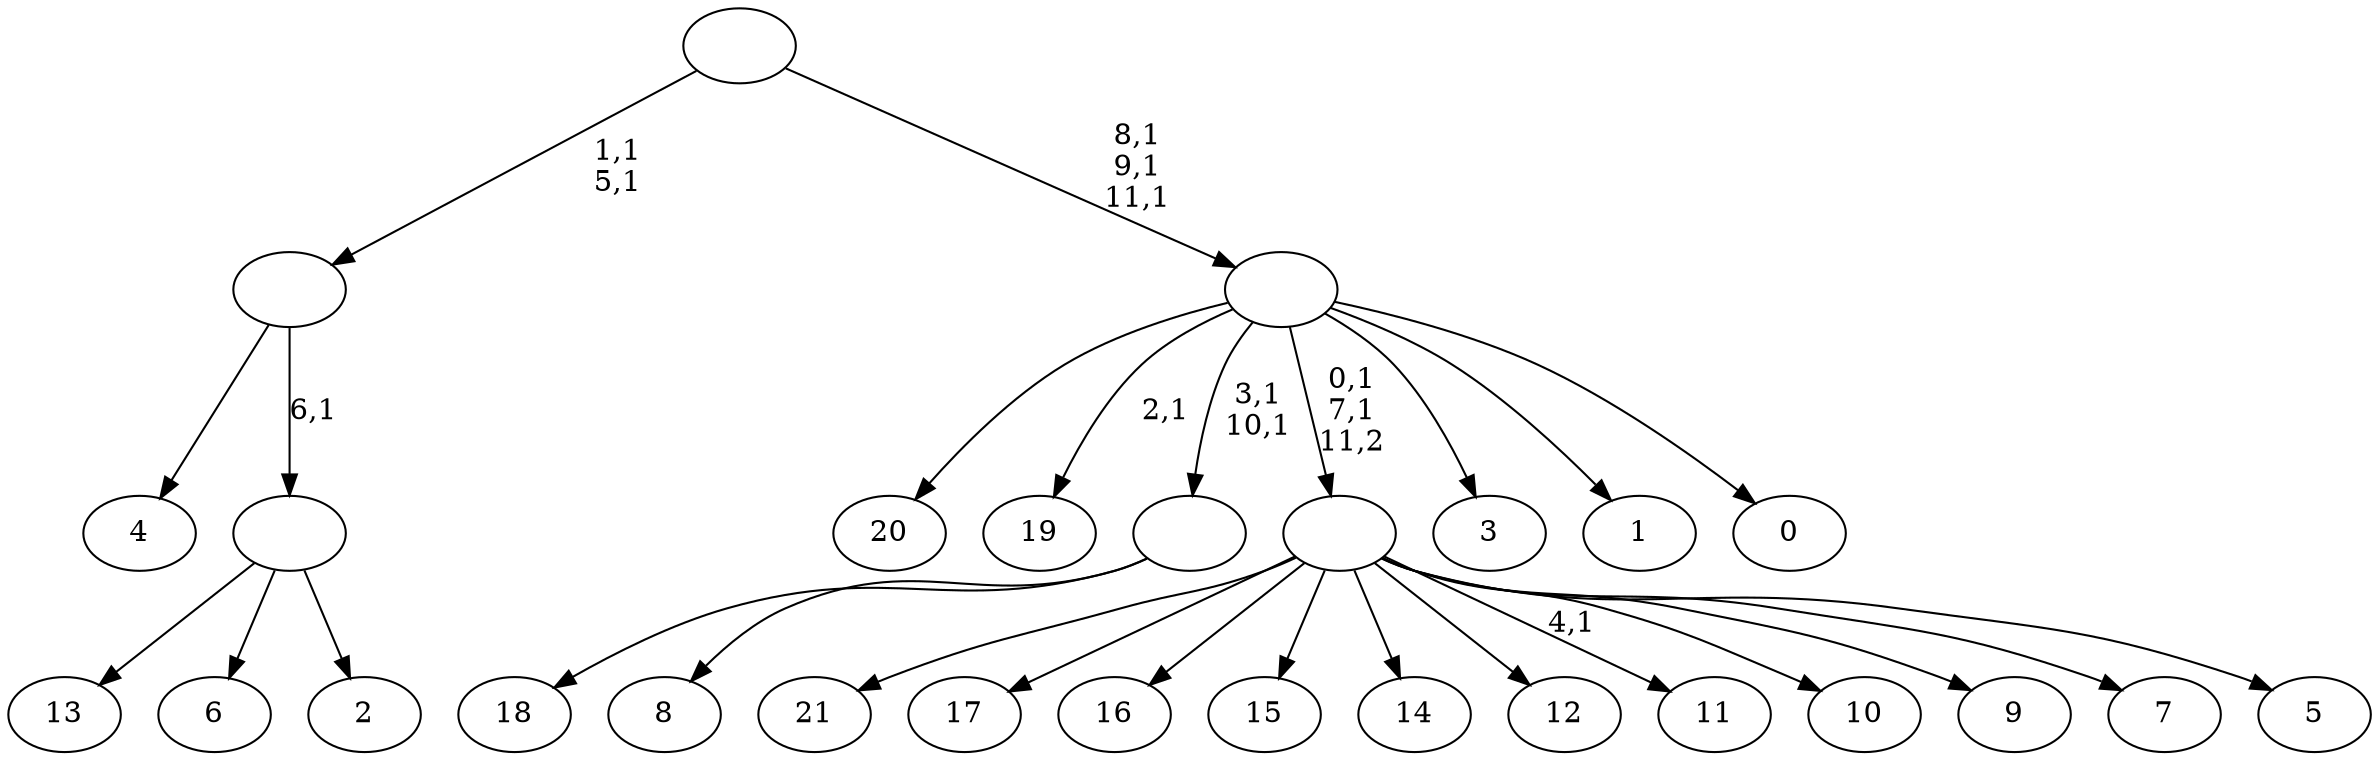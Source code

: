 digraph T {
	34 [label="21"]
	33 [label="20"]
	32 [label="19"]
	30 [label="18"]
	29 [label="17"]
	28 [label="16"]
	27 [label="15"]
	26 [label="14"]
	25 [label="13"]
	24 [label="12"]
	23 [label="11"]
	21 [label="10"]
	20 [label="9"]
	19 [label="8"]
	18 [label=""]
	16 [label="7"]
	15 [label="6"]
	14 [label="5"]
	13 [label=""]
	11 [label="4"]
	10 [label="3"]
	9 [label="2"]
	8 [label=""]
	7 [label=""]
	5 [label="1"]
	4 [label="0"]
	3 [label=""]
	0 [label=""]
	18 -> 30 [label=""]
	18 -> 19 [label=""]
	13 -> 23 [label="4,1"]
	13 -> 34 [label=""]
	13 -> 29 [label=""]
	13 -> 28 [label=""]
	13 -> 27 [label=""]
	13 -> 26 [label=""]
	13 -> 24 [label=""]
	13 -> 21 [label=""]
	13 -> 20 [label=""]
	13 -> 16 [label=""]
	13 -> 14 [label=""]
	8 -> 25 [label=""]
	8 -> 15 [label=""]
	8 -> 9 [label=""]
	7 -> 11 [label=""]
	7 -> 8 [label="6,1"]
	3 -> 13 [label="0,1\n7,1\n11,2"]
	3 -> 18 [label="3,1\n10,1"]
	3 -> 32 [label="2,1"]
	3 -> 33 [label=""]
	3 -> 10 [label=""]
	3 -> 5 [label=""]
	3 -> 4 [label=""]
	0 -> 3 [label="8,1\n9,1\n11,1"]
	0 -> 7 [label="1,1\n5,1"]
}
